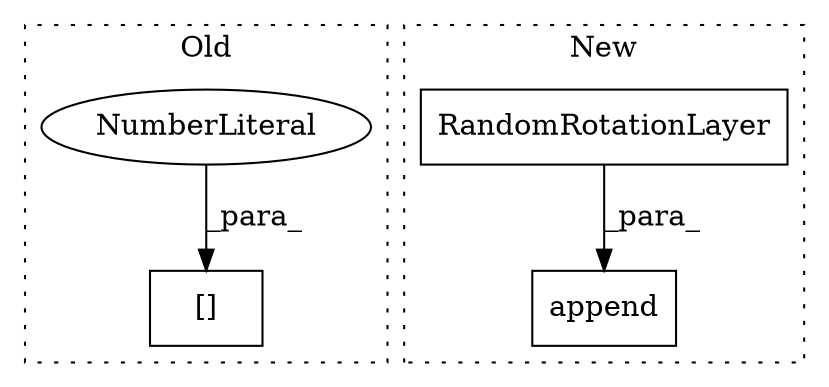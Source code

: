 digraph G {
subgraph cluster0 {
1 [label="[]" a="2" s="5760,5794" l="33,1" shape="box"];
3 [label="NumberLiteral" a="34" s="5793" l="1" shape="ellipse"];
label = "Old";
style="dotted";
}
subgraph cluster1 {
2 [label="RandomRotationLayer" a="32" s="5875" l="21" shape="box"];
4 [label="append" a="32" s="6236,6257" l="7,1" shape="box"];
label = "New";
style="dotted";
}
2 -> 4 [label="_para_"];
3 -> 1 [label="_para_"];
}